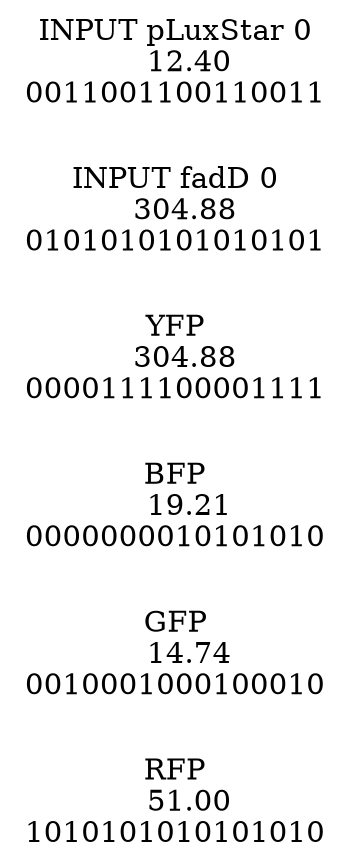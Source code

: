 #GRAPHVIZ_OUTPUT 
digraph{ 
rankdir=LR; 
splines=ortho; 
RFP[shape=none,label="RFP\n   51.00\n1010101010101010"]; 
GFP[shape=none,label="GFP\n   14.74\n0010001000100010"]; 
BFP[shape=none,label="BFP\n   19.21\n0000000010101010"]; 
YFP[shape=none,label="YFP\n  304.88\n0000111100001111"]; 
fadD[shape=none,label="INPUT fadD 0\n  304.88\n0101010101010101"]; 
pLuxStar[shape=none,label="INPUT pLuxStar 0\n   12.40\n0011001100110011"]; 
} 
